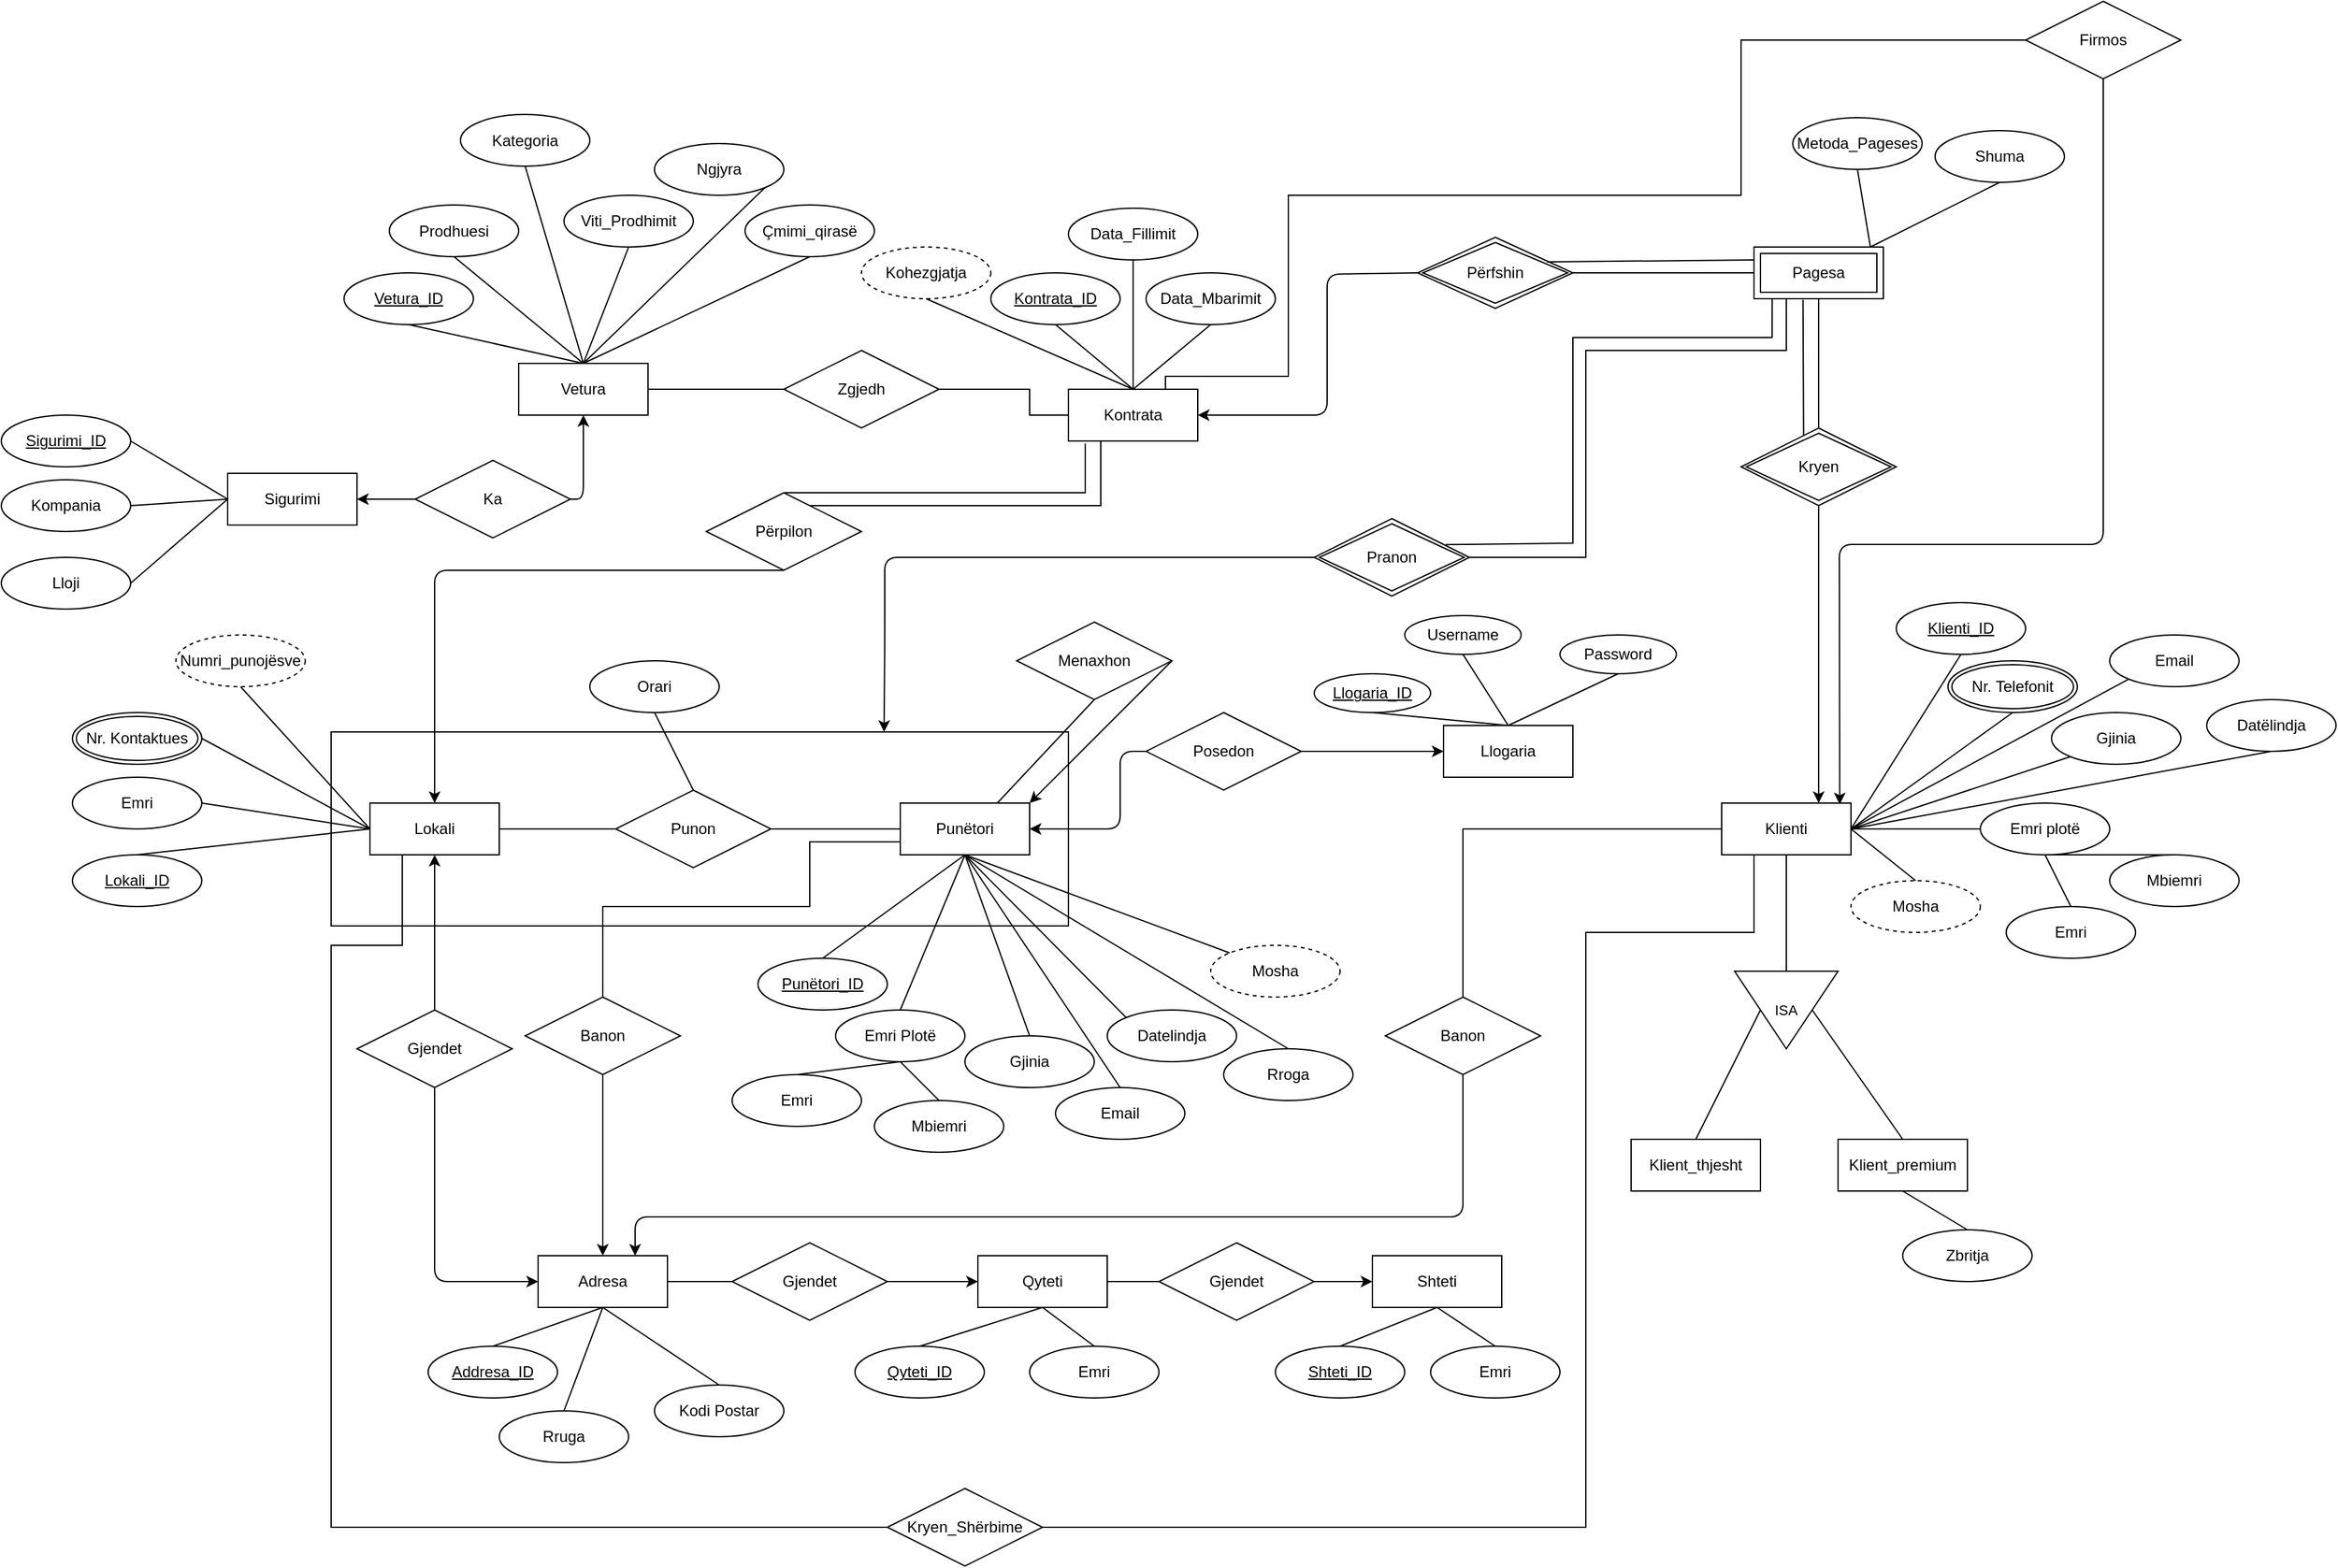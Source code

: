 <mxfile version="14.0.1" type="device"><diagram id="R2lEEEUBdFMjLlhIrx00" name="Page-1"><mxGraphModel dx="3904" dy="2214" grid="1" gridSize="10" guides="1" tooltips="1" connect="1" arrows="1" fold="1" page="1" pageScale="1" pageWidth="850" pageHeight="1100" math="0" shadow="0" extFonts="Permanent Marker^https://fonts.googleapis.com/css?family=Permanent+Marker"><root><mxCell id="0"/><mxCell id="1" parent="0"/><mxCell id="zimv3WqsPwGdi_QU9dZH-5" value="" style="rounded=0;whiteSpace=wrap;html=1;" parent="1" vertex="1"><mxGeometry x="-1350" y="385" width="570" height="150" as="geometry"/></mxCell><mxCell id="GfR9z8wgaDb4fB-DF7Q0-1" value="Lokali" style="whiteSpace=wrap;html=1;align=center;" parent="1" vertex="1"><mxGeometry x="-1320" y="440" width="100" height="40" as="geometry"/></mxCell><mxCell id="GfR9z8wgaDb4fB-DF7Q0-3" value="Lokali_ID" style="ellipse;whiteSpace=wrap;html=1;align=center;fontStyle=4;" parent="1" vertex="1"><mxGeometry x="-1550" y="480" width="100" height="40" as="geometry"/></mxCell><mxCell id="GfR9z8wgaDb4fB-DF7Q0-4" value="Emri" style="ellipse;whiteSpace=wrap;html=1;align=center;" parent="1" vertex="1"><mxGeometry x="-1550" y="420" width="100" height="40" as="geometry"/></mxCell><mxCell id="GfR9z8wgaDb4fB-DF7Q0-6" value="Nr. Kontaktues" style="ellipse;shape=doubleEllipse;margin=3;whiteSpace=wrap;html=1;align=center;" parent="1" vertex="1"><mxGeometry x="-1550" y="370" width="100" height="40" as="geometry"/></mxCell><mxCell id="GfR9z8wgaDb4fB-DF7Q0-7" value="Adresa" style="whiteSpace=wrap;html=1;align=center;" parent="1" vertex="1"><mxGeometry x="-1190" y="790" width="100" height="40" as="geometry"/></mxCell><mxCell id="GfR9z8wgaDb4fB-DF7Q0-9" value="Kodi Postar" style="ellipse;whiteSpace=wrap;html=1;align=center;" parent="1" vertex="1"><mxGeometry x="-1100" y="890" width="100" height="40" as="geometry"/></mxCell><mxCell id="GfR9z8wgaDb4fB-DF7Q0-10" value="Rruga" style="ellipse;whiteSpace=wrap;html=1;align=center;" parent="1" vertex="1"><mxGeometry x="-1220" y="910" width="100" height="40" as="geometry"/></mxCell><mxCell id="GfR9z8wgaDb4fB-DF7Q0-11" value="Addresa_ID" style="ellipse;whiteSpace=wrap;html=1;align=center;fontStyle=4;" parent="1" vertex="1"><mxGeometry x="-1275" y="860" width="100" height="40" as="geometry"/></mxCell><mxCell id="GfR9z8wgaDb4fB-DF7Q0-24" value="" style="endArrow=none;html=1;rounded=0;entryX=0.5;entryY=0;entryDx=0;entryDy=0;exitX=0.5;exitY=1;exitDx=0;exitDy=0;" parent="1" source="GfR9z8wgaDb4fB-DF7Q0-7" target="GfR9z8wgaDb4fB-DF7Q0-9" edge="1"><mxGeometry relative="1" as="geometry"><mxPoint x="-1080" y="520" as="sourcePoint"/><mxPoint x="-1180" y="510" as="targetPoint"/></mxGeometry></mxCell><mxCell id="GfR9z8wgaDb4fB-DF7Q0-25" value="" style="endArrow=none;html=1;rounded=0;entryX=0.5;entryY=0;entryDx=0;entryDy=0;exitX=0.5;exitY=1;exitDx=0;exitDy=0;" parent="1" source="GfR9z8wgaDb4fB-DF7Q0-7" target="GfR9z8wgaDb4fB-DF7Q0-10" edge="1"><mxGeometry relative="1" as="geometry"><mxPoint x="-1250" y="760" as="sourcePoint"/><mxPoint x="-1280" y="660" as="targetPoint"/></mxGeometry></mxCell><mxCell id="GfR9z8wgaDb4fB-DF7Q0-26" value="" style="endArrow=none;html=1;rounded=0;entryX=0.5;entryY=0;entryDx=0;entryDy=0;exitX=0.5;exitY=1;exitDx=0;exitDy=0;" parent="1" source="GfR9z8wgaDb4fB-DF7Q0-7" target="GfR9z8wgaDb4fB-DF7Q0-11" edge="1"><mxGeometry relative="1" as="geometry"><mxPoint x="-1275" y="760" as="sourcePoint"/><mxPoint x="-1410" y="720" as="targetPoint"/></mxGeometry></mxCell><mxCell id="GfR9z8wgaDb4fB-DF7Q0-27" value="" style="endArrow=none;html=1;rounded=0;entryX=1;entryY=0.5;entryDx=0;entryDy=0;exitX=0;exitY=0.5;exitDx=0;exitDy=0;" parent="1" source="GfR9z8wgaDb4fB-DF7Q0-1" target="GfR9z8wgaDb4fB-DF7Q0-4" edge="1"><mxGeometry relative="1" as="geometry"><mxPoint x="-1180" y="160" as="sourcePoint"/><mxPoint x="-1340" y="180" as="targetPoint"/></mxGeometry></mxCell><mxCell id="GfR9z8wgaDb4fB-DF7Q0-28" value="" style="endArrow=none;html=1;rounded=0;entryX=0.5;entryY=0;entryDx=0;entryDy=0;exitX=0;exitY=0.5;exitDx=0;exitDy=0;" parent="1" source="GfR9z8wgaDb4fB-DF7Q0-1" target="GfR9z8wgaDb4fB-DF7Q0-3" edge="1"><mxGeometry relative="1" as="geometry"><mxPoint x="-1260" y="500" as="sourcePoint"/><mxPoint x="-1360" y="620" as="targetPoint"/></mxGeometry></mxCell><mxCell id="GfR9z8wgaDb4fB-DF7Q0-29" value="" style="endArrow=none;html=1;rounded=0;entryX=1;entryY=0.5;entryDx=0;entryDy=0;exitX=0;exitY=0.5;exitDx=0;exitDy=0;" parent="1" source="GfR9z8wgaDb4fB-DF7Q0-1" target="GfR9z8wgaDb4fB-DF7Q0-6" edge="1"><mxGeometry relative="1" as="geometry"><mxPoint x="-1290" y="400" as="sourcePoint"/><mxPoint x="-1645" y="660" as="targetPoint"/></mxGeometry></mxCell><mxCell id="GfR9z8wgaDb4fB-DF7Q0-30" value="Punon" style="shape=rhombus;perimeter=rhombusPerimeter;whiteSpace=wrap;html=1;align=center;" parent="1" vertex="1"><mxGeometry x="-1130" y="430" width="120" height="60" as="geometry"/></mxCell><mxCell id="GfR9z8wgaDb4fB-DF7Q0-31" value="Punëtori" style="whiteSpace=wrap;html=1;align=center;" parent="1" vertex="1"><mxGeometry x="-910" y="440" width="100" height="40" as="geometry"/></mxCell><mxCell id="GfR9z8wgaDb4fB-DF7Q0-35" value="Punëtori_ID" style="ellipse;whiteSpace=wrap;html=1;align=center;fontStyle=4;" parent="1" vertex="1"><mxGeometry x="-1020" y="560" width="100" height="40" as="geometry"/></mxCell><mxCell id="GfR9z8wgaDb4fB-DF7Q0-36" value="Emri Plotë" style="ellipse;whiteSpace=wrap;html=1;align=center;" parent="1" vertex="1"><mxGeometry x="-960" y="600" width="100" height="40" as="geometry"/></mxCell><mxCell id="GfR9z8wgaDb4fB-DF7Q0-37" value="Mbiemri" style="ellipse;whiteSpace=wrap;html=1;align=center;" parent="1" vertex="1"><mxGeometry x="-930" y="670" width="100" height="40" as="geometry"/></mxCell><mxCell id="GfR9z8wgaDb4fB-DF7Q0-38" value="Gjinia" style="ellipse;whiteSpace=wrap;html=1;align=center;" parent="1" vertex="1"><mxGeometry x="-860" y="620" width="100" height="40" as="geometry"/></mxCell><mxCell id="GfR9z8wgaDb4fB-DF7Q0-39" value="Emri" style="ellipse;whiteSpace=wrap;html=1;align=center;" parent="1" vertex="1"><mxGeometry x="-1040" y="650" width="100" height="40" as="geometry"/></mxCell><mxCell id="GfR9z8wgaDb4fB-DF7Q0-42" value="Email" style="ellipse;whiteSpace=wrap;html=1;align=center;" parent="1" vertex="1"><mxGeometry x="-790" y="660" width="100" height="40" as="geometry"/></mxCell><mxCell id="GfR9z8wgaDb4fB-DF7Q0-44" value="Llogaria" style="whiteSpace=wrap;html=1;align=center;" parent="1" vertex="1"><mxGeometry x="-490" y="380" width="100" height="40" as="geometry"/></mxCell><mxCell id="GfR9z8wgaDb4fB-DF7Q0-46" value="Password" style="ellipse;whiteSpace=wrap;html=1;align=center;" parent="1" vertex="1"><mxGeometry x="-400" y="310" width="90" height="30" as="geometry"/></mxCell><mxCell id="GfR9z8wgaDb4fB-DF7Q0-47" value="Llogaria_ID" style="ellipse;whiteSpace=wrap;html=1;align=center;fontStyle=4;" parent="1" vertex="1"><mxGeometry x="-590" y="340" width="90" height="30" as="geometry"/></mxCell><mxCell id="GfR9z8wgaDb4fB-DF7Q0-48" value="" style="endArrow=none;html=1;rounded=0;exitX=0.5;exitY=0;exitDx=0;exitDy=0;entryX=0.5;entryY=1;entryDx=0;entryDy=0;" parent="1" source="GfR9z8wgaDb4fB-DF7Q0-44" target="GfR9z8wgaDb4fB-DF7Q0-47" edge="1"><mxGeometry relative="1" as="geometry"><mxPoint x="-855" y="350" as="sourcePoint"/><mxPoint x="-775" y="250" as="targetPoint"/></mxGeometry></mxCell><mxCell id="GfR9z8wgaDb4fB-DF7Q0-49" value="" style="endArrow=none;html=1;rounded=0;exitX=0.5;exitY=0;exitDx=0;exitDy=0;entryX=0.5;entryY=1;entryDx=0;entryDy=0;" parent="1" source="GfR9z8wgaDb4fB-DF7Q0-44" target="GfR9z8wgaDb4fB-DF7Q0-46" edge="1"><mxGeometry relative="1" as="geometry"><mxPoint x="-715" y="220" as="sourcePoint"/><mxPoint x="-715" y="280" as="targetPoint"/></mxGeometry></mxCell><mxCell id="GfR9z8wgaDb4fB-DF7Q0-50" value="" style="endArrow=none;html=1;rounded=0;exitX=0.5;exitY=1;exitDx=0;exitDy=0;entryX=0.5;entryY=0;entryDx=0;entryDy=0;" parent="1" source="GfR9z8wgaDb4fB-DF7Q0-31" target="GfR9z8wgaDb4fB-DF7Q0-42" edge="1"><mxGeometry relative="1" as="geometry"><mxPoint x="-240" y="440" as="sourcePoint"/><mxPoint x="-240" y="500" as="targetPoint"/></mxGeometry></mxCell><mxCell id="GfR9z8wgaDb4fB-DF7Q0-51" value="" style="endArrow=none;html=1;rounded=0;exitX=0.5;exitY=1;exitDx=0;exitDy=0;entryX=0.5;entryY=0;entryDx=0;entryDy=0;" parent="1" source="GfR9z8wgaDb4fB-DF7Q0-31" target="GfR9z8wgaDb4fB-DF7Q0-38" edge="1"><mxGeometry relative="1" as="geometry"><mxPoint x="-715" y="510" as="sourcePoint"/><mxPoint x="-550" y="530" as="targetPoint"/></mxGeometry></mxCell><mxCell id="GfR9z8wgaDb4fB-DF7Q0-52" value="" style="endArrow=none;html=1;rounded=0;entryX=0.5;entryY=0;entryDx=0;entryDy=0;exitX=0.5;exitY=1;exitDx=0;exitDy=0;" parent="1" source="GfR9z8wgaDb4fB-DF7Q0-31" target="GfR9z8wgaDb4fB-DF7Q0-36" edge="1"><mxGeometry relative="1" as="geometry"><mxPoint x="-840" y="460" as="sourcePoint"/><mxPoint x="-640" y="590" as="targetPoint"/></mxGeometry></mxCell><mxCell id="GfR9z8wgaDb4fB-DF7Q0-53" value="" style="endArrow=none;html=1;rounded=0;exitX=0.5;exitY=1;exitDx=0;exitDy=0;entryX=0.5;entryY=0;entryDx=0;entryDy=0;" parent="1" source="GfR9z8wgaDb4fB-DF7Q0-36" target="GfR9z8wgaDb4fB-DF7Q0-39" edge="1"><mxGeometry relative="1" as="geometry"><mxPoint x="-860" y="490" as="sourcePoint"/><mxPoint x="-920" y="580" as="targetPoint"/></mxGeometry></mxCell><mxCell id="GfR9z8wgaDb4fB-DF7Q0-54" value="" style="endArrow=none;html=1;rounded=0;exitX=0.5;exitY=1;exitDx=0;exitDy=0;entryX=0.5;entryY=0;entryDx=0;entryDy=0;" parent="1" source="GfR9z8wgaDb4fB-DF7Q0-36" target="GfR9z8wgaDb4fB-DF7Q0-37" edge="1"><mxGeometry relative="1" as="geometry"><mxPoint x="-920" y="620" as="sourcePoint"/><mxPoint x="-890" y="670" as="targetPoint"/></mxGeometry></mxCell><mxCell id="GfR9z8wgaDb4fB-DF7Q0-55" value="" style="endArrow=none;html=1;rounded=0;exitX=0.5;exitY=0;exitDx=0;exitDy=0;entryX=0.5;entryY=1;entryDx=0;entryDy=0;" parent="1" source="GfR9z8wgaDb4fB-DF7Q0-35" target="GfR9z8wgaDb4fB-DF7Q0-31" edge="1"><mxGeometry relative="1" as="geometry"><mxPoint x="-800" y="640" as="sourcePoint"/><mxPoint x="-780" y="690" as="targetPoint"/></mxGeometry></mxCell><mxCell id="GfR9z8wgaDb4fB-DF7Q0-57" value="Klienti" style="whiteSpace=wrap;html=1;align=center;rotation=0;" parent="1" vertex="1"><mxGeometry x="-275" y="440" width="100" height="40" as="geometry"/></mxCell><mxCell id="GfR9z8wgaDb4fB-DF7Q0-58" value="Emri" style="ellipse;whiteSpace=wrap;html=1;align=center;" parent="1" vertex="1"><mxGeometry x="-55" y="520" width="100" height="40" as="geometry"/></mxCell><mxCell id="GfR9z8wgaDb4fB-DF7Q0-59" value="Mbiemri" style="ellipse;whiteSpace=wrap;html=1;align=center;" parent="1" vertex="1"><mxGeometry x="25" y="480" width="100" height="40" as="geometry"/></mxCell><mxCell id="GfR9z8wgaDb4fB-DF7Q0-60" value="Emri plotë" style="ellipse;whiteSpace=wrap;html=1;align=center;" parent="1" vertex="1"><mxGeometry x="-75" y="440" width="100" height="40" as="geometry"/></mxCell><mxCell id="GfR9z8wgaDb4fB-DF7Q0-62" value="Gjinia" style="ellipse;whiteSpace=wrap;html=1;align=center;" parent="1" vertex="1"><mxGeometry x="-20" y="370" width="100" height="40" as="geometry"/></mxCell><mxCell id="GfR9z8wgaDb4fB-DF7Q0-71" value="Posedon" style="shape=rhombus;perimeter=rhombusPerimeter;whiteSpace=wrap;html=1;align=center;" parent="1" vertex="1"><mxGeometry x="-720" y="370" width="120" height="60" as="geometry"/></mxCell><mxCell id="GfR9z8wgaDb4fB-DF7Q0-73" value="Klienti_ID" style="ellipse;whiteSpace=wrap;html=1;align=center;fontStyle=4;" parent="1" vertex="1"><mxGeometry x="-140" y="285" width="100" height="40" as="geometry"/></mxCell><mxCell id="GfR9z8wgaDb4fB-DF7Q0-75" value="Email" style="ellipse;whiteSpace=wrap;html=1;align=center;" parent="1" vertex="1"><mxGeometry x="25" y="310" width="100" height="40" as="geometry"/></mxCell><mxCell id="GfR9z8wgaDb4fB-DF7Q0-77" value="Nr. Telefonit" style="ellipse;shape=doubleEllipse;margin=3;whiteSpace=wrap;html=1;align=center;" parent="1" vertex="1"><mxGeometry x="-100" y="330" width="100" height="40" as="geometry"/></mxCell><mxCell id="GfR9z8wgaDb4fB-DF7Q0-87" value="Username" style="ellipse;whiteSpace=wrap;html=1;align=center;" parent="1" vertex="1"><mxGeometry x="-520" y="295" width="90" height="30" as="geometry"/></mxCell><mxCell id="GfR9z8wgaDb4fB-DF7Q0-88" value="" style="endArrow=none;html=1;rounded=0;exitX=0.5;exitY=0;exitDx=0;exitDy=0;entryX=0.5;entryY=1;entryDx=0;entryDy=0;" parent="1" source="GfR9z8wgaDb4fB-DF7Q0-44" target="GfR9z8wgaDb4fB-DF7Q0-87" edge="1"><mxGeometry relative="1" as="geometry"><mxPoint x="-550" y="240" as="sourcePoint"/><mxPoint x="-465" y="300" as="targetPoint"/></mxGeometry></mxCell><mxCell id="GfR9z8wgaDb4fB-DF7Q0-89" value="" style="endArrow=none;html=1;rounded=0;exitX=0.5;exitY=1;exitDx=0;exitDy=0;entryX=1;entryY=0.5;entryDx=0;entryDy=0;" parent="1" source="GfR9z8wgaDb4fB-DF7Q0-73" target="GfR9z8wgaDb4fB-DF7Q0-57" edge="1"><mxGeometry relative="1" as="geometry"><mxPoint x="-610" y="940" as="sourcePoint"/><mxPoint x="-305" y="540" as="targetPoint"/></mxGeometry></mxCell><mxCell id="GfR9z8wgaDb4fB-DF7Q0-90" value="" style="endArrow=none;html=1;rounded=0;exitX=0;exitY=0.5;exitDx=0;exitDy=0;entryX=1;entryY=0.5;entryDx=0;entryDy=0;" parent="1" source="GfR9z8wgaDb4fB-DF7Q0-60" target="GfR9z8wgaDb4fB-DF7Q0-57" edge="1"><mxGeometry relative="1" as="geometry"><mxPoint x="-415" y="530" as="sourcePoint"/><mxPoint x="-265" y="510" as="targetPoint"/></mxGeometry></mxCell><mxCell id="GfR9z8wgaDb4fB-DF7Q0-91" value="" style="endArrow=none;html=1;rounded=0;exitX=0;exitY=1;exitDx=0;exitDy=0;entryX=1;entryY=0.5;entryDx=0;entryDy=0;" parent="1" source="GfR9z8wgaDb4fB-DF7Q0-62" target="GfR9z8wgaDb4fB-DF7Q0-57" edge="1"><mxGeometry relative="1" as="geometry"><mxPoint x="-310" y="620" as="sourcePoint"/><mxPoint x="-125" y="430" as="targetPoint"/></mxGeometry></mxCell><mxCell id="GfR9z8wgaDb4fB-DF7Q0-92" value="" style="endArrow=none;html=1;rounded=0;exitX=0;exitY=1;exitDx=0;exitDy=0;entryX=1;entryY=0.5;entryDx=0;entryDy=0;" parent="1" source="GfR9z8wgaDb4fB-DF7Q0-75" target="GfR9z8wgaDb4fB-DF7Q0-57" edge="1"><mxGeometry relative="1" as="geometry"><mxPoint x="-175" y="600" as="sourcePoint"/><mxPoint x="-175" y="410" as="targetPoint"/></mxGeometry></mxCell><mxCell id="GfR9z8wgaDb4fB-DF7Q0-93" value="" style="endArrow=none;html=1;rounded=0;exitX=0.5;exitY=1;exitDx=0;exitDy=0;entryX=1;entryY=0.5;entryDx=0;entryDy=0;" parent="1" source="GfR9z8wgaDb4fB-DF7Q0-77" target="GfR9z8wgaDb4fB-DF7Q0-57" edge="1"><mxGeometry relative="1" as="geometry"><mxPoint x="145" y="305" as="sourcePoint"/><mxPoint x="-205" y="400" as="targetPoint"/></mxGeometry></mxCell><mxCell id="GfR9z8wgaDb4fB-DF7Q0-94" value="" style="endArrow=none;html=1;rounded=0;exitX=0.5;exitY=0;exitDx=0;exitDy=0;entryX=0.5;entryY=1;entryDx=0;entryDy=0;" parent="1" source="GfR9z8wgaDb4fB-DF7Q0-58" target="GfR9z8wgaDb4fB-DF7Q0-60" edge="1"><mxGeometry relative="1" as="geometry"><mxPoint x="55" y="720" as="sourcePoint"/><mxPoint x="-115" y="650" as="targetPoint"/></mxGeometry></mxCell><mxCell id="GfR9z8wgaDb4fB-DF7Q0-95" value="" style="endArrow=none;html=1;rounded=0;exitX=0.5;exitY=0;exitDx=0;exitDy=0;entryX=0.5;entryY=1;entryDx=0;entryDy=0;" parent="1" source="GfR9z8wgaDb4fB-DF7Q0-59" target="GfR9z8wgaDb4fB-DF7Q0-60" edge="1"><mxGeometry relative="1" as="geometry"><mxPoint x="-245" y="850" as="sourcePoint"/><mxPoint x="-190" y="800" as="targetPoint"/></mxGeometry></mxCell><mxCell id="GfR9z8wgaDb4fB-DF7Q0-108" value="Kontrata" style="whiteSpace=wrap;html=1;align=center;" parent="1" vertex="1"><mxGeometry x="-780" y="120" width="100" height="40" as="geometry"/></mxCell><mxCell id="GfR9z8wgaDb4fB-DF7Q0-111" value="Kontrata_ID" style="ellipse;whiteSpace=wrap;html=1;align=center;fontStyle=4;" parent="1" vertex="1"><mxGeometry x="-840" y="30" width="100" height="40" as="geometry"/></mxCell><mxCell id="GfR9z8wgaDb4fB-DF7Q0-112" value="" style="endArrow=none;html=1;rounded=0;exitX=0.5;exitY=1;exitDx=0;exitDy=0;entryX=0.5;entryY=0;entryDx=0;entryDy=0;" parent="1" source="GfR9z8wgaDb4fB-DF7Q0-111" target="GfR9z8wgaDb4fB-DF7Q0-108" edge="1"><mxGeometry relative="1" as="geometry"><mxPoint x="-1050" y="90" as="sourcePoint"/><mxPoint x="-900" y="-10" as="targetPoint"/></mxGeometry></mxCell><mxCell id="GfR9z8wgaDb4fB-DF7Q0-113" value="Kohezgjatja" style="ellipse;whiteSpace=wrap;html=1;align=center;dashed=1;" parent="1" vertex="1"><mxGeometry x="-940" y="10" width="100" height="40" as="geometry"/></mxCell><mxCell id="GfR9z8wgaDb4fB-DF7Q0-114" value="Data_Fillimit" style="ellipse;whiteSpace=wrap;html=1;align=center;" parent="1" vertex="1"><mxGeometry x="-780" y="-20" width="100" height="40" as="geometry"/></mxCell><mxCell id="GfR9z8wgaDb4fB-DF7Q0-115" value="Data_Mbarimit" style="ellipse;whiteSpace=wrap;html=1;align=center;" parent="1" vertex="1"><mxGeometry x="-720" y="30" width="100" height="40" as="geometry"/></mxCell><mxCell id="GfR9z8wgaDb4fB-DF7Q0-117" value="" style="endArrow=none;html=1;rounded=0;exitX=0.5;exitY=1;exitDx=0;exitDy=0;entryX=0.5;entryY=0;entryDx=0;entryDy=0;" parent="1" source="GfR9z8wgaDb4fB-DF7Q0-113" target="GfR9z8wgaDb4fB-DF7Q0-108" edge="1"><mxGeometry relative="1" as="geometry"><mxPoint x="-944.645" y="125.858" as="sourcePoint"/><mxPoint x="-890" y="-20" as="targetPoint"/></mxGeometry></mxCell><mxCell id="GfR9z8wgaDb4fB-DF7Q0-118" value="" style="endArrow=none;html=1;rounded=0;exitX=0.5;exitY=1;exitDx=0;exitDy=0;entryX=0.5;entryY=0;entryDx=0;entryDy=0;" parent="1" source="GfR9z8wgaDb4fB-DF7Q0-114" target="GfR9z8wgaDb4fB-DF7Q0-108" edge="1"><mxGeometry relative="1" as="geometry"><mxPoint x="-994.645" y="75.858" as="sourcePoint"/><mxPoint x="-910" y="-50" as="targetPoint"/></mxGeometry></mxCell><mxCell id="GfR9z8wgaDb4fB-DF7Q0-119" value="" style="endArrow=none;html=1;rounded=0;exitX=0.5;exitY=1;exitDx=0;exitDy=0;entryX=0.5;entryY=0;entryDx=0;entryDy=0;" parent="1" source="GfR9z8wgaDb4fB-DF7Q0-115" target="GfR9z8wgaDb4fB-DF7Q0-108" edge="1"><mxGeometry relative="1" as="geometry"><mxPoint x="-880" y="-110" as="sourcePoint"/><mxPoint x="-850" y="-20" as="targetPoint"/></mxGeometry></mxCell><mxCell id="GfR9z8wgaDb4fB-DF7Q0-127" value="Datelindja" style="ellipse;whiteSpace=wrap;html=1;align=center;" parent="1" vertex="1"><mxGeometry x="-750" y="600" width="100" height="40" as="geometry"/></mxCell><mxCell id="GfR9z8wgaDb4fB-DF7Q0-128" value="" style="endArrow=none;html=1;rounded=0;entryX=0;entryY=0;entryDx=0;entryDy=0;exitX=0.5;exitY=1;exitDx=0;exitDy=0;" parent="1" source="GfR9z8wgaDb4fB-DF7Q0-31" target="GfR9z8wgaDb4fB-DF7Q0-127" edge="1"><mxGeometry relative="1" as="geometry"><mxPoint x="-850" y="500" as="sourcePoint"/><mxPoint x="-770" y="660" as="targetPoint"/></mxGeometry></mxCell><mxCell id="GfR9z8wgaDb4fB-DF7Q0-137" value="Përpilon" style="shape=rhombus;perimeter=rhombusPerimeter;whiteSpace=wrap;html=1;align=center;" parent="1" vertex="1"><mxGeometry x="-1060" y="200" width="120" height="60" as="geometry"/></mxCell><mxCell id="GfR9z8wgaDb4fB-DF7Q0-139" value="" style="endArrow=none;html=1;rounded=0;entryX=0.667;entryY=0.167;entryDx=0;entryDy=0;exitX=0.25;exitY=1;exitDx=0;exitDy=0;entryPerimeter=0;" parent="1" source="GfR9z8wgaDb4fB-DF7Q0-108" target="GfR9z8wgaDb4fB-DF7Q0-137" edge="1"><mxGeometry relative="1" as="geometry"><mxPoint x="-930" y="30" as="sourcePoint"/><mxPoint x="-1260.0" y="70" as="targetPoint"/><Array as="points"><mxPoint x="-755" y="210"/><mxPoint x="-840" y="210"/></Array></mxGeometry></mxCell><mxCell id="GfR9z8wgaDb4fB-DF7Q0-152" value="Metoda_Pageses" style="ellipse;whiteSpace=wrap;html=1;align=center;" parent="1" vertex="1"><mxGeometry x="-220" y="-90" width="100" height="40" as="geometry"/></mxCell><mxCell id="GfR9z8wgaDb4fB-DF7Q0-153" value="Shuma" style="ellipse;whiteSpace=wrap;html=1;align=center;" parent="1" vertex="1"><mxGeometry x="-110" y="-80" width="100" height="40" as="geometry"/></mxCell><mxCell id="GfR9z8wgaDb4fB-DF7Q0-162" value="" style="endArrow=none;html=1;rounded=0;entryX=0.5;entryY=1;entryDx=0;entryDy=0;exitX=0.5;exitY=0;exitDx=0;exitDy=0;" parent="1" target="GfR9z8wgaDb4fB-DF7Q0-152" edge="1"><mxGeometry relative="1" as="geometry"><mxPoint x="-160.0" y="10" as="sourcePoint"/><mxPoint x="10" y="-110" as="targetPoint"/></mxGeometry></mxCell><mxCell id="GfR9z8wgaDb4fB-DF7Q0-163" value="" style="endArrow=none;html=1;rounded=0;entryX=0.5;entryY=1;entryDx=0;entryDy=0;exitX=0.5;exitY=0;exitDx=0;exitDy=0;" parent="1" target="GfR9z8wgaDb4fB-DF7Q0-153" edge="1"><mxGeometry relative="1" as="geometry"><mxPoint x="-160.0" y="10" as="sourcePoint"/><mxPoint x="80" y="-60" as="targetPoint"/></mxGeometry></mxCell><mxCell id="GfR9z8wgaDb4fB-DF7Q0-166" value="" style="endArrow=none;html=1;rounded=0;entryX=0.5;entryY=0;entryDx=0;entryDy=0;exitX=0.5;exitY=1;exitDx=0;exitDy=0;" parent="1" source="fHZiiU4K1eask_HvvbIB-26" target="fHZiiU4K1eask_HvvbIB-28" edge="1"><mxGeometry relative="1" as="geometry"><mxPoint x="-160" y="70" as="sourcePoint"/><mxPoint x="-160.0" y="140.0" as="targetPoint"/></mxGeometry></mxCell><mxCell id="GfR9z8wgaDb4fB-DF7Q0-168" value="Zgjedh" style="shape=rhombus;perimeter=rhombusPerimeter;whiteSpace=wrap;html=1;align=center;" parent="1" vertex="1"><mxGeometry x="-1000" y="90" width="120" height="60" as="geometry"/></mxCell><mxCell id="GfR9z8wgaDb4fB-DF7Q0-169" value="Vetura" style="whiteSpace=wrap;html=1;align=center;" parent="1" vertex="1"><mxGeometry x="-1205" y="100" width="100" height="40" as="geometry"/></mxCell><mxCell id="GfR9z8wgaDb4fB-DF7Q0-170" value="Vetura_ID" style="ellipse;whiteSpace=wrap;html=1;align=center;fontStyle=4;" parent="1" vertex="1"><mxGeometry x="-1340" y="30" width="100" height="40" as="geometry"/></mxCell><mxCell id="GfR9z8wgaDb4fB-DF7Q0-172" value="Prodhuesi" style="ellipse;whiteSpace=wrap;html=1;align=center;" parent="1" vertex="1"><mxGeometry x="-1305" y="-22.5" width="100" height="40" as="geometry"/></mxCell><mxCell id="GfR9z8wgaDb4fB-DF7Q0-174" value="Ngjyra" style="ellipse;whiteSpace=wrap;html=1;align=center;" parent="1" vertex="1"><mxGeometry x="-1100" y="-70" width="100" height="40" as="geometry"/></mxCell><mxCell id="GfR9z8wgaDb4fB-DF7Q0-175" value="Viti_Prodhimit" style="ellipse;whiteSpace=wrap;html=1;align=center;" parent="1" vertex="1"><mxGeometry x="-1170" y="-30" width="100" height="40" as="geometry"/></mxCell><mxCell id="GfR9z8wgaDb4fB-DF7Q0-176" value="Çmimi_qirasë" style="ellipse;whiteSpace=wrap;html=1;align=center;" parent="1" vertex="1"><mxGeometry x="-1030" y="-22.5" width="100" height="40" as="geometry"/></mxCell><mxCell id="GfR9z8wgaDb4fB-DF7Q0-178" value="" style="endArrow=none;html=1;rounded=0;exitX=0.5;exitY=1;exitDx=0;exitDy=0;entryX=0.5;entryY=0;entryDx=0;entryDy=0;" parent="1" source="GfR9z8wgaDb4fB-DF7Q0-170" target="GfR9z8wgaDb4fB-DF7Q0-169" edge="1"><mxGeometry relative="1" as="geometry"><mxPoint x="-1300" y="150" as="sourcePoint"/><mxPoint x="-1140" y="150" as="targetPoint"/></mxGeometry></mxCell><mxCell id="GfR9z8wgaDb4fB-DF7Q0-179" value="" style="endArrow=none;html=1;rounded=0;exitX=0.5;exitY=1;exitDx=0;exitDy=0;entryX=0.5;entryY=0;entryDx=0;entryDy=0;" parent="1" source="GfR9z8wgaDb4fB-DF7Q0-172" target="GfR9z8wgaDb4fB-DF7Q0-169" edge="1"><mxGeometry relative="1" as="geometry"><mxPoint x="-1370" y="90.0" as="sourcePoint"/><mxPoint x="-1145" y="60" as="targetPoint"/></mxGeometry></mxCell><mxCell id="GfR9z8wgaDb4fB-DF7Q0-181" value="" style="endArrow=none;html=1;rounded=0;exitX=0.5;exitY=1;exitDx=0;exitDy=0;entryX=0.5;entryY=0;entryDx=0;entryDy=0;" parent="1" source="GfR9z8wgaDb4fB-DF7Q0-175" target="GfR9z8wgaDb4fB-DF7Q0-169" edge="1"><mxGeometry relative="1" as="geometry"><mxPoint x="-1220" y="-20.0" as="sourcePoint"/><mxPoint x="-1110" y="70" as="targetPoint"/></mxGeometry></mxCell><mxCell id="GfR9z8wgaDb4fB-DF7Q0-182" value="" style="endArrow=none;html=1;rounded=0;exitX=1;exitY=1;exitDx=0;exitDy=0;entryX=0.5;entryY=0;entryDx=0;entryDy=0;" parent="1" source="GfR9z8wgaDb4fB-DF7Q0-174" target="GfR9z8wgaDb4fB-DF7Q0-169" edge="1"><mxGeometry relative="1" as="geometry"><mxPoint x="-1130" y="-60.0" as="sourcePoint"/><mxPoint x="-1100" y="80" as="targetPoint"/></mxGeometry></mxCell><mxCell id="GfR9z8wgaDb4fB-DF7Q0-183" value="" style="endArrow=none;html=1;rounded=0;exitX=0.5;exitY=1;exitDx=0;exitDy=0;entryX=0.5;entryY=0;entryDx=0;entryDy=0;" parent="1" source="GfR9z8wgaDb4fB-DF7Q0-176" target="GfR9z8wgaDb4fB-DF7Q0-169" edge="1"><mxGeometry relative="1" as="geometry"><mxPoint x="-1020" y="-70.0" as="sourcePoint"/><mxPoint x="-1140" y="60" as="targetPoint"/></mxGeometry></mxCell><mxCell id="GfR9z8wgaDb4fB-DF7Q0-185" value="Ka" style="shape=rhombus;perimeter=rhombusPerimeter;whiteSpace=wrap;html=1;align=center;" parent="1" vertex="1"><mxGeometry x="-1285" y="175" width="120" height="60" as="geometry"/></mxCell><mxCell id="GfR9z8wgaDb4fB-DF7Q0-186" value="Sigurimi" style="whiteSpace=wrap;html=1;align=center;" parent="1" vertex="1"><mxGeometry x="-1430" y="185" width="100" height="40" as="geometry"/></mxCell><mxCell id="GfR9z8wgaDb4fB-DF7Q0-187" value="Sigurimi_ID" style="ellipse;whiteSpace=wrap;html=1;align=center;fontStyle=4;" parent="1" vertex="1"><mxGeometry x="-1605" y="140" width="100" height="40" as="geometry"/></mxCell><mxCell id="GfR9z8wgaDb4fB-DF7Q0-191" value="Kompania" style="ellipse;whiteSpace=wrap;html=1;align=center;" parent="1" vertex="1"><mxGeometry x="-1605" y="190" width="100" height="40" as="geometry"/></mxCell><mxCell id="GfR9z8wgaDb4fB-DF7Q0-201" value="Banon" style="shape=rhombus;perimeter=rhombusPerimeter;whiteSpace=wrap;html=1;align=center;" parent="1" vertex="1"><mxGeometry x="-1200" y="590" width="120" height="60" as="geometry"/></mxCell><mxCell id="GfR9z8wgaDb4fB-DF7Q0-202" value="" style="endArrow=none;html=1;rounded=0;entryX=0;entryY=0.75;entryDx=0;entryDy=0;exitX=0.5;exitY=0;exitDx=0;exitDy=0;" parent="1" source="GfR9z8wgaDb4fB-DF7Q0-201" target="GfR9z8wgaDb4fB-DF7Q0-31" edge="1"><mxGeometry relative="1" as="geometry"><mxPoint x="-1130" y="480" as="sourcePoint"/><mxPoint x="-970" y="480" as="targetPoint"/><Array as="points"><mxPoint x="-1140" y="520"/><mxPoint x="-980" y="520"/><mxPoint x="-980" y="470"/></Array></mxGeometry></mxCell><mxCell id="GfR9z8wgaDb4fB-DF7Q0-205" value="Gjendet" style="shape=rhombus;perimeter=rhombusPerimeter;whiteSpace=wrap;html=1;align=center;" parent="1" vertex="1"><mxGeometry x="-1330" y="600" width="120" height="60" as="geometry"/></mxCell><mxCell id="fHZiiU4K1eask_HvvbIB-1" value="Orari" style="ellipse;whiteSpace=wrap;html=1;align=center;" parent="1" vertex="1"><mxGeometry x="-1150" y="330" width="100" height="40" as="geometry"/></mxCell><mxCell id="fHZiiU4K1eask_HvvbIB-5" value="Qyteti" style="whiteSpace=wrap;html=1;align=center;" parent="1" vertex="1"><mxGeometry x="-850" y="790" width="100" height="40" as="geometry"/></mxCell><mxCell id="fHZiiU4K1eask_HvvbIB-6" value="Gjendet" style="shape=rhombus;perimeter=rhombusPerimeter;whiteSpace=wrap;html=1;align=center;" parent="1" vertex="1"><mxGeometry x="-1040" y="780" width="120" height="60" as="geometry"/></mxCell><mxCell id="fHZiiU4K1eask_HvvbIB-7" value="Shteti&lt;br&gt;" style="whiteSpace=wrap;html=1;align=center;" parent="1" vertex="1"><mxGeometry x="-545" y="790" width="100" height="40" as="geometry"/></mxCell><mxCell id="fHZiiU4K1eask_HvvbIB-8" value="Gjendet" style="shape=rhombus;perimeter=rhombusPerimeter;whiteSpace=wrap;html=1;align=center;" parent="1" vertex="1"><mxGeometry x="-710" y="780" width="120" height="60" as="geometry"/></mxCell><mxCell id="fHZiiU4K1eask_HvvbIB-9" value="Emri&lt;br&gt;" style="ellipse;whiteSpace=wrap;html=1;align=center;" parent="1" vertex="1"><mxGeometry x="-810" y="860" width="100" height="40" as="geometry"/></mxCell><mxCell id="fHZiiU4K1eask_HvvbIB-11" value="" style="endArrow=none;html=1;rounded=0;exitX=0.5;exitY=1;exitDx=0;exitDy=0;entryX=0.5;entryY=0;entryDx=0;entryDy=0;" parent="1" source="fHZiiU4K1eask_HvvbIB-5" target="fHZiiU4K1eask_HvvbIB-9" edge="1"><mxGeometry relative="1" as="geometry"><mxPoint x="-900" y="920" as="sourcePoint"/><mxPoint x="-740" y="920" as="targetPoint"/></mxGeometry></mxCell><mxCell id="fHZiiU4K1eask_HvvbIB-12" value="Qyteti_ID" style="ellipse;whiteSpace=wrap;html=1;align=center;fontStyle=4;" parent="1" vertex="1"><mxGeometry x="-945" y="860" width="100" height="40" as="geometry"/></mxCell><mxCell id="fHZiiU4K1eask_HvvbIB-13" value="" style="endArrow=none;html=1;rounded=0;exitX=0.5;exitY=1;exitDx=0;exitDy=0;entryX=0.5;entryY=0;entryDx=0;entryDy=0;" parent="1" source="fHZiiU4K1eask_HvvbIB-5" target="fHZiiU4K1eask_HvvbIB-12" edge="1"><mxGeometry relative="1" as="geometry"><mxPoint x="-685" y="840" as="sourcePoint"/><mxPoint x="-620" y="920" as="targetPoint"/></mxGeometry></mxCell><mxCell id="fHZiiU4K1eask_HvvbIB-14" value="Shteti_ID" style="ellipse;whiteSpace=wrap;html=1;align=center;fontStyle=4;" parent="1" vertex="1"><mxGeometry x="-620" y="860" width="100" height="40" as="geometry"/></mxCell><mxCell id="fHZiiU4K1eask_HvvbIB-15" value="" style="endArrow=none;html=1;rounded=0;exitX=0.5;exitY=1;exitDx=0;exitDy=0;entryX=0.5;entryY=0;entryDx=0;entryDy=0;" parent="1" source="fHZiiU4K1eask_HvvbIB-7" target="fHZiiU4K1eask_HvvbIB-14" edge="1"><mxGeometry relative="1" as="geometry"><mxPoint x="-685" y="840" as="sourcePoint"/><mxPoint x="-760" y="920" as="targetPoint"/></mxGeometry></mxCell><mxCell id="fHZiiU4K1eask_HvvbIB-16" value="Emri&lt;br&gt;" style="ellipse;whiteSpace=wrap;html=1;align=center;" parent="1" vertex="1"><mxGeometry x="-500" y="860" width="100" height="40" as="geometry"/></mxCell><mxCell id="fHZiiU4K1eask_HvvbIB-17" value="" style="endArrow=none;html=1;rounded=0;exitX=0.5;exitY=1;exitDx=0;exitDy=0;entryX=0.5;entryY=0;entryDx=0;entryDy=0;" parent="1" source="fHZiiU4K1eask_HvvbIB-7" target="fHZiiU4K1eask_HvvbIB-16" edge="1"><mxGeometry relative="1" as="geometry"><mxPoint x="-330" y="840" as="sourcePoint"/><mxPoint x="-420" y="910" as="targetPoint"/></mxGeometry></mxCell><mxCell id="fHZiiU4K1eask_HvvbIB-19" value="Mosha&lt;br&gt;" style="ellipse;whiteSpace=wrap;html=1;align=center;dashed=1;" parent="1" vertex="1"><mxGeometry x="-670" y="550" width="100" height="40" as="geometry"/></mxCell><mxCell id="fHZiiU4K1eask_HvvbIB-20" value="" style="endArrow=none;html=1;rounded=0;entryX=0;entryY=0;entryDx=0;entryDy=0;exitX=0.5;exitY=1;exitDx=0;exitDy=0;" parent="1" source="GfR9z8wgaDb4fB-DF7Q0-31" target="fHZiiU4K1eask_HvvbIB-19" edge="1"><mxGeometry relative="1" as="geometry"><mxPoint x="-850" y="490" as="sourcePoint"/><mxPoint x="-655.355" y="615.858" as="targetPoint"/></mxGeometry></mxCell><mxCell id="fHZiiU4K1eask_HvvbIB-21" style="edgeStyle=orthogonalEdgeStyle;rounded=0;orthogonalLoop=1;jettySize=auto;html=1;exitX=0.5;exitY=1;exitDx=0;exitDy=0;" parent="1" source="GfR9z8wgaDb4fB-DF7Q0-38" target="GfR9z8wgaDb4fB-DF7Q0-38" edge="1"><mxGeometry relative="1" as="geometry"/></mxCell><mxCell id="fHZiiU4K1eask_HvvbIB-26" value="Pagesa" style="shape=ext;margin=3;double=1;whiteSpace=wrap;html=1;align=center;" parent="1" vertex="1"><mxGeometry x="-250.0" y="10" width="100" height="40" as="geometry"/></mxCell><mxCell id="fHZiiU4K1eask_HvvbIB-27" value="Përfshin" style="shape=rhombus;double=1;perimeter=rhombusPerimeter;whiteSpace=wrap;html=1;align=center;" parent="1" vertex="1"><mxGeometry x="-510" y="2.5" width="120" height="55" as="geometry"/></mxCell><mxCell id="fHZiiU4K1eask_HvvbIB-28" value="Kryen" style="shape=rhombus;double=1;perimeter=rhombusPerimeter;whiteSpace=wrap;html=1;align=center;" parent="1" vertex="1"><mxGeometry x="-260" y="150" width="120" height="60" as="geometry"/></mxCell><mxCell id="fHZiiU4K1eask_HvvbIB-30" value="" style="endArrow=classic;html=1;exitX=0.5;exitY=1;exitDx=0;exitDy=0;entryX=0.5;entryY=0;entryDx=0;entryDy=0;" parent="1" source="GfR9z8wgaDb4fB-DF7Q0-137" target="GfR9z8wgaDb4fB-DF7Q0-1" edge="1"><mxGeometry width="50" height="50" relative="1" as="geometry"><mxPoint x="-1270" y="90" as="sourcePoint"/><mxPoint x="-1310" y="220" as="targetPoint"/><Array as="points"><mxPoint x="-1180" y="260"/><mxPoint x="-1270" y="260"/><mxPoint x="-1270" y="410"/></Array></mxGeometry></mxCell><mxCell id="fHZiiU4K1eask_HvvbIB-35" value="" style="endArrow=classic;html=1;exitX=1;exitY=0.5;exitDx=0;exitDy=0;entryX=0;entryY=0.5;entryDx=0;entryDy=0;" parent="1" source="GfR9z8wgaDb4fB-DF7Q0-71" target="GfR9z8wgaDb4fB-DF7Q0-44" edge="1"><mxGeometry width="50" height="50" relative="1" as="geometry"><mxPoint x="-600" y="350" as="sourcePoint"/><mxPoint x="-875" y="400" as="targetPoint"/><Array as="points"/></mxGeometry></mxCell><mxCell id="fHZiiU4K1eask_HvvbIB-36" value="" style="endArrow=classic;html=1;exitX=0;exitY=0.5;exitDx=0;exitDy=0;entryX=1;entryY=0.5;entryDx=0;entryDy=0;" parent="1" source="GfR9z8wgaDb4fB-DF7Q0-71" target="GfR9z8wgaDb4fB-DF7Q0-31" edge="1"><mxGeometry width="50" height="50" relative="1" as="geometry"><mxPoint x="-620" y="440.0" as="sourcePoint"/><mxPoint x="-825" y="440" as="targetPoint"/><Array as="points"><mxPoint x="-740" y="400"/><mxPoint x="-740" y="460"/><mxPoint x="-790" y="460"/></Array></mxGeometry></mxCell><mxCell id="fHZiiU4K1eask_HvvbIB-43" value="" style="endArrow=classic;html=1;exitX=0.5;exitY=1;exitDx=0;exitDy=0;entryX=0.75;entryY=0;entryDx=0;entryDy=0;" parent="1" source="fHZiiU4K1eask_HvvbIB-28" target="GfR9z8wgaDb4fB-DF7Q0-57" edge="1"><mxGeometry width="50" height="50" relative="1" as="geometry"><mxPoint x="-520" y="490" as="sourcePoint"/><mxPoint x="-520" y="460" as="targetPoint"/><Array as="points"><mxPoint x="-200" y="230"/></Array></mxGeometry></mxCell><mxCell id="fHZiiU4K1eask_HvvbIB-46" value="" style="endArrow=classic;html=1;exitX=0.5;exitY=1;exitDx=0;exitDy=0;entryX=0;entryY=0.5;entryDx=0;entryDy=0;" parent="1" source="GfR9z8wgaDb4fB-DF7Q0-205" target="GfR9z8wgaDb4fB-DF7Q0-7" edge="1"><mxGeometry width="50" height="50" relative="1" as="geometry"><mxPoint x="-1260" y="70" as="sourcePoint"/><mxPoint x="-1260" y="450" as="targetPoint"/><Array as="points"><mxPoint x="-1270" y="810"/></Array></mxGeometry></mxCell><mxCell id="fHZiiU4K1eask_HvvbIB-48" value="" style="endArrow=none;html=1;rounded=0;entryX=0.5;entryY=1;entryDx=0;entryDy=0;exitX=0;exitY=0.5;exitDx=0;exitDy=0;" parent="1" source="GfR9z8wgaDb4fB-DF7Q0-1" target="fHZiiU4K1eask_HvvbIB-49" edge="1"><mxGeometry relative="1" as="geometry"><mxPoint x="-1310" y="470" as="sourcePoint"/><mxPoint x="-1430" y="360.0" as="targetPoint"/></mxGeometry></mxCell><mxCell id="fHZiiU4K1eask_HvvbIB-49" value="Numri_punojësve" style="ellipse;whiteSpace=wrap;html=1;align=center;dashed=1;" parent="1" vertex="1"><mxGeometry x="-1470" y="310" width="100" height="40" as="geometry"/></mxCell><mxCell id="fHZiiU4K1eask_HvvbIB-50" value="" style="endArrow=none;html=1;rounded=0;exitX=0.5;exitY=0;exitDx=0;exitDy=0;entryX=0.5;entryY=1;entryDx=0;entryDy=0;" parent="1" source="GfR9z8wgaDb4fB-DF7Q0-30" target="fHZiiU4K1eask_HvvbIB-1" edge="1"><mxGeometry relative="1" as="geometry"><mxPoint x="-820" y="400" as="sourcePoint"/><mxPoint x="-660" y="400" as="targetPoint"/></mxGeometry></mxCell><mxCell id="fHZiiU4K1eask_HvvbIB-54" value="" style="endArrow=classic;html=1;entryX=0;entryY=0.5;entryDx=0;entryDy=0;exitX=1;exitY=0.5;exitDx=0;exitDy=0;" parent="1" source="fHZiiU4K1eask_HvvbIB-6" target="fHZiiU4K1eask_HvvbIB-5" edge="1"><mxGeometry width="50" height="50" relative="1" as="geometry"><mxPoint x="-840" y="870" as="sourcePoint"/><mxPoint x="-790" y="820" as="targetPoint"/></mxGeometry></mxCell><mxCell id="fHZiiU4K1eask_HvvbIB-55" value="" style="endArrow=none;html=1;rounded=0;exitX=1;exitY=0.5;exitDx=0;exitDy=0;entryX=0;entryY=0.5;entryDx=0;entryDy=0;" parent="1" source="GfR9z8wgaDb4fB-DF7Q0-7" target="fHZiiU4K1eask_HvvbIB-6" edge="1"><mxGeometry relative="1" as="geometry"><mxPoint x="-950" y="880" as="sourcePoint"/><mxPoint x="-790" y="880" as="targetPoint"/></mxGeometry></mxCell><mxCell id="fHZiiU4K1eask_HvvbIB-57" value="" style="endArrow=none;html=1;rounded=0;exitX=1;exitY=0.5;exitDx=0;exitDy=0;entryX=0;entryY=0.5;entryDx=0;entryDy=0;" parent="1" source="fHZiiU4K1eask_HvvbIB-5" target="fHZiiU4K1eask_HvvbIB-8" edge="1"><mxGeometry relative="1" as="geometry"><mxPoint x="-640" y="770" as="sourcePoint"/><mxPoint x="-480" y="770" as="targetPoint"/></mxGeometry></mxCell><mxCell id="fHZiiU4K1eask_HvvbIB-58" value="" style="endArrow=classic;html=1;entryX=0;entryY=0.5;entryDx=0;entryDy=0;exitX=1;exitY=0.5;exitDx=0;exitDy=0;" parent="1" source="fHZiiU4K1eask_HvvbIB-8" target="fHZiiU4K1eask_HvvbIB-7" edge="1"><mxGeometry width="50" height="50" relative="1" as="geometry"><mxPoint x="-590" y="760" as="sourcePoint"/><mxPoint x="-540" y="710" as="targetPoint"/></mxGeometry></mxCell><mxCell id="fHZiiU4K1eask_HvvbIB-59" value="" style="endArrow=classic;html=1;entryX=1;entryY=0.5;entryDx=0;entryDy=0;exitX=0;exitY=0.5;exitDx=0;exitDy=0;" parent="1" source="GfR9z8wgaDb4fB-DF7Q0-185" target="GfR9z8wgaDb4fB-DF7Q0-186" edge="1"><mxGeometry width="50" height="50" relative="1" as="geometry"><mxPoint x="-1330" y="245" as="sourcePoint"/><mxPoint x="-1280" y="195" as="targetPoint"/></mxGeometry></mxCell><mxCell id="fHZiiU4K1eask_HvvbIB-61" value="Rroga" style="ellipse;whiteSpace=wrap;html=1;align=center;" parent="1" vertex="1"><mxGeometry x="-660" y="630" width="100" height="40" as="geometry"/></mxCell><mxCell id="fHZiiU4K1eask_HvvbIB-62" value="" style="endArrow=none;html=1;rounded=0;entryX=0.5;entryY=0;entryDx=0;entryDy=0;exitX=0.5;exitY=1;exitDx=0;exitDy=0;" parent="1" source="GfR9z8wgaDb4fB-DF7Q0-31" target="fHZiiU4K1eask_HvvbIB-61" edge="1"><mxGeometry relative="1" as="geometry"><mxPoint x="-850" y="500" as="sourcePoint"/><mxPoint x="-740" y="650" as="targetPoint"/></mxGeometry></mxCell><mxCell id="fHZiiU4K1eask_HvvbIB-64" value="Banon" style="shape=rhombus;perimeter=rhombusPerimeter;whiteSpace=wrap;html=1;align=center;" parent="1" vertex="1"><mxGeometry x="-535" y="590" width="120" height="60" as="geometry"/></mxCell><mxCell id="fHZiiU4K1eask_HvvbIB-67" value="" style="endArrow=classic;html=1;entryX=0.75;entryY=0;entryDx=0;entryDy=0;exitX=0.5;exitY=1;exitDx=0;exitDy=0;" parent="1" source="fHZiiU4K1eask_HvvbIB-64" target="GfR9z8wgaDb4fB-DF7Q0-7" edge="1"><mxGeometry width="50" height="50" relative="1" as="geometry"><mxPoint x="-800" y="820" as="sourcePoint"/><mxPoint x="-735" y="820" as="targetPoint"/><Array as="points"><mxPoint x="-475" y="760"/><mxPoint x="-495" y="760"/><mxPoint x="-1025" y="760"/><mxPoint x="-1115" y="760"/></Array></mxGeometry></mxCell><mxCell id="fHZiiU4K1eask_HvvbIB-68" value="" style="endArrow=none;html=1;rounded=0;exitX=0.379;exitY=1.021;exitDx=0;exitDy=0;entryX=0.403;entryY=0.102;entryDx=0;entryDy=0;entryPerimeter=0;exitPerimeter=0;" parent="1" source="fHZiiU4K1eask_HvvbIB-26" target="fHZiiU4K1eask_HvvbIB-28" edge="1"><mxGeometry relative="1" as="geometry"><mxPoint x="-280" y="110" as="sourcePoint"/><mxPoint x="-120" y="110" as="targetPoint"/></mxGeometry></mxCell><mxCell id="fHZiiU4K1eask_HvvbIB-72" value="" style="endArrow=none;html=1;rounded=0;entryX=1;entryY=0.5;entryDx=0;entryDy=0;" parent="1" source="GfR9z8wgaDb4fB-DF7Q0-57" target="fHZiiU4K1eask_HvvbIB-73" edge="1"><mxGeometry relative="1" as="geometry"><mxPoint x="-185" y="590" as="sourcePoint"/><mxPoint x="-225" y="540" as="targetPoint"/></mxGeometry></mxCell><mxCell id="fHZiiU4K1eask_HvvbIB-73" value="&lt;p style=&quot;line-height: 110% ; font-size: 11px&quot;&gt;&lt;font style=&quot;font-size: 11px&quot;&gt;ISA&lt;/font&gt;&lt;/p&gt;" style="triangle;whiteSpace=wrap;html=1;rotation=0;spacing=2;flipH=0;flipV=1;direction=north;" parent="1" vertex="1"><mxGeometry x="-265" y="570" width="80" height="60" as="geometry"/></mxCell><mxCell id="fHZiiU4K1eask_HvvbIB-74" value="" style="endArrow=classic;html=1;entryX=0.5;entryY=0;entryDx=0;entryDy=0;exitX=0.5;exitY=1;exitDx=0;exitDy=0;" parent="1" source="GfR9z8wgaDb4fB-DF7Q0-201" target="GfR9z8wgaDb4fB-DF7Q0-7" edge="1"><mxGeometry width="50" height="50" relative="1" as="geometry"><mxPoint x="-1150" y="750" as="sourcePoint"/><mxPoint x="-1100" y="700" as="targetPoint"/></mxGeometry></mxCell><mxCell id="fHZiiU4K1eask_HvvbIB-76" value="Klient_thjesht" style="whiteSpace=wrap;html=1;align=center;rotation=0;" parent="1" vertex="1"><mxGeometry x="-345" y="700" width="100" height="40" as="geometry"/></mxCell><mxCell id="fHZiiU4K1eask_HvvbIB-77" value="Klient_premium" style="whiteSpace=wrap;html=1;align=center;rotation=0;" parent="1" vertex="1"><mxGeometry x="-185" y="700" width="100" height="40" as="geometry"/></mxCell><mxCell id="fHZiiU4K1eask_HvvbIB-79" value="Zbritja" style="ellipse;whiteSpace=wrap;html=1;align=center;" parent="1" vertex="1"><mxGeometry x="-135" y="770" width="100" height="40" as="geometry"/></mxCell><mxCell id="fHZiiU4K1eask_HvvbIB-80" value="" style="endArrow=none;html=1;rounded=0;exitX=0.5;exitY=0;exitDx=0;exitDy=0;entryX=0.5;entryY=1;entryDx=0;entryDy=0;" parent="1" source="fHZiiU4K1eask_HvvbIB-79" target="fHZiiU4K1eask_HvvbIB-77" edge="1"><mxGeometry relative="1" as="geometry"><mxPoint x="5" y="530" as="sourcePoint"/><mxPoint x="-15" y="490" as="targetPoint"/></mxGeometry></mxCell><mxCell id="nfi1aD8_mi44lPDWDL6T-20" value="" style="endArrow=none;html=1;rounded=0;entryX=0.5;entryY=0;entryDx=0;entryDy=0;exitX=0.13;exitY=1.05;exitDx=0;exitDy=0;exitPerimeter=0;" parent="1" source="GfR9z8wgaDb4fB-DF7Q0-108" target="GfR9z8wgaDb4fB-DF7Q0-137" edge="1"><mxGeometry relative="1" as="geometry"><mxPoint x="-970" y="70" as="sourcePoint"/><mxPoint x="-1200" y="40" as="targetPoint"/><Array as="points"><mxPoint x="-767" y="200"/></Array></mxGeometry></mxCell><mxCell id="nfi1aD8_mi44lPDWDL6T-25" value="" style="endArrow=none;html=1;rounded=0;entryX=0;entryY=0.5;entryDx=0;entryDy=0;exitX=0.5;exitY=0;exitDx=0;exitDy=0;" parent="1" source="fHZiiU4K1eask_HvvbIB-64" target="GfR9z8wgaDb4fB-DF7Q0-57" edge="1"><mxGeometry relative="1" as="geometry"><mxPoint x="-350" y="590" as="sourcePoint"/><mxPoint x="-320" y="500.0" as="targetPoint"/><Array as="points"><mxPoint x="-475" y="560"/><mxPoint x="-475" y="460"/><mxPoint x="-285" y="460"/></Array></mxGeometry></mxCell><mxCell id="WxgYiLo70lgfoihk3z5x-1" value="Menaxhon" style="shape=rhombus;perimeter=rhombusPerimeter;whiteSpace=wrap;html=1;align=center;" parent="1" vertex="1"><mxGeometry x="-820" y="300" width="120" height="60" as="geometry"/></mxCell><mxCell id="WxgYiLo70lgfoihk3z5x-2" value="" style="endArrow=classic;html=1;entryX=1;entryY=0;entryDx=0;entryDy=0;exitX=1;exitY=0.5;exitDx=0;exitDy=0;" parent="1" source="WxgYiLo70lgfoihk3z5x-1" target="GfR9z8wgaDb4fB-DF7Q0-31" edge="1"><mxGeometry width="50" height="50" relative="1" as="geometry"><mxPoint x="-880" y="480" as="sourcePoint"/><mxPoint x="-830" y="430" as="targetPoint"/></mxGeometry></mxCell><mxCell id="WxgYiLo70lgfoihk3z5x-3" value="" style="endArrow=none;html=1;rounded=0;exitX=0.5;exitY=1;exitDx=0;exitDy=0;entryX=0.75;entryY=0;entryDx=0;entryDy=0;" parent="1" source="WxgYiLo70lgfoihk3z5x-1" target="GfR9z8wgaDb4fB-DF7Q0-31" edge="1"><mxGeometry relative="1" as="geometry"><mxPoint x="-920" y="390" as="sourcePoint"/><mxPoint x="-760" y="390" as="targetPoint"/></mxGeometry></mxCell><mxCell id="GhHpFAU2Im1G32mMSLkj-2" value="Datëlindja" style="ellipse;whiteSpace=wrap;html=1;align=center;rotation=0;" parent="1" vertex="1"><mxGeometry x="100" y="360" width="100" height="40" as="geometry"/></mxCell><mxCell id="GhHpFAU2Im1G32mMSLkj-3" value="" style="endArrow=none;html=1;rounded=0;exitX=0.5;exitY=1;exitDx=0;exitDy=0;entryX=1;entryY=0.5;entryDx=0;entryDy=0;" parent="1" source="GhHpFAU2Im1G32mMSLkj-2" target="GfR9z8wgaDb4fB-DF7Q0-57" edge="1"><mxGeometry relative="1" as="geometry"><mxPoint x="-10.355" y="424.142" as="sourcePoint"/><mxPoint x="-165" y="470" as="targetPoint"/></mxGeometry></mxCell><mxCell id="GhHpFAU2Im1G32mMSLkj-4" value="Mosha" style="ellipse;whiteSpace=wrap;html=1;align=center;dashed=1;" parent="1" vertex="1"><mxGeometry x="-175" y="500" width="100" height="40" as="geometry"/></mxCell><mxCell id="GhHpFAU2Im1G32mMSLkj-5" value="" style="endArrow=none;html=1;rounded=0;exitX=0.5;exitY=0;exitDx=0;exitDy=0;entryX=1;entryY=0.5;entryDx=0;entryDy=0;" parent="1" source="GhHpFAU2Im1G32mMSLkj-4" target="GfR9z8wgaDb4fB-DF7Q0-57" edge="1"><mxGeometry relative="1" as="geometry"><mxPoint x="-130.355" y="505.858" as="sourcePoint"/><mxPoint x="-165" y="470" as="targetPoint"/></mxGeometry></mxCell><mxCell id="GhHpFAU2Im1G32mMSLkj-8" value="" style="endArrow=none;html=1;rounded=0;exitX=0.25;exitY=1;exitDx=0;exitDy=0;entryX=1;entryY=0.5;entryDx=0;entryDy=0;" parent="1" source="fHZiiU4K1eask_HvvbIB-26" target="zimv3WqsPwGdi_QU9dZH-9" edge="1"><mxGeometry relative="1" as="geometry"><mxPoint x="-325" y="110" as="sourcePoint"/><mxPoint x="-450" y="250" as="targetPoint"/><Array as="points"><mxPoint x="-225" y="90"/><mxPoint x="-380" y="90"/><mxPoint x="-380" y="250"/></Array></mxGeometry></mxCell><mxCell id="GhHpFAU2Im1G32mMSLkj-13" value="" style="endArrow=none;html=1;rounded=0;exitX=1;exitY=0.5;exitDx=0;exitDy=0;entryX=0;entryY=0.5;entryDx=0;entryDy=0;" parent="1" source="GfR9z8wgaDb4fB-DF7Q0-30" target="GfR9z8wgaDb4fB-DF7Q0-31" edge="1"><mxGeometry relative="1" as="geometry"><mxPoint x="-960" y="570" as="sourcePoint"/><mxPoint x="-850" y="490" as="targetPoint"/><Array as="points"><mxPoint x="-980" y="460"/></Array></mxGeometry></mxCell><mxCell id="GhHpFAU2Im1G32mMSLkj-16" value="" style="endArrow=none;html=1;rounded=0;exitX=0.141;exitY=0.993;exitDx=0;exitDy=0;entryX=0.848;entryY=0.336;entryDx=0;entryDy=0;exitPerimeter=0;entryPerimeter=0;" parent="1" source="fHZiiU4K1eask_HvvbIB-26" target="zimv3WqsPwGdi_QU9dZH-9" edge="1"><mxGeometry relative="1" as="geometry"><mxPoint x="-150.0" y="60" as="sourcePoint"/><mxPoint x="-470.76" y="239.38" as="targetPoint"/><Array as="points"><mxPoint x="-236" y="80"/><mxPoint x="-390" y="80"/><mxPoint x="-390" y="239"/></Array></mxGeometry></mxCell><mxCell id="GhHpFAU2Im1G32mMSLkj-17" value="" style="endArrow=classic;html=1;exitX=0;exitY=0.5;exitDx=0;exitDy=0;entryX=0.75;entryY=0;entryDx=0;entryDy=0;" parent="1" source="zimv3WqsPwGdi_QU9dZH-9" target="zimv3WqsPwGdi_QU9dZH-5" edge="1"><mxGeometry width="50" height="50" relative="1" as="geometry"><mxPoint x="-570" y="250" as="sourcePoint"/><mxPoint x="-790" y="350" as="targetPoint"/><Array as="points"><mxPoint x="-860" y="250"/><mxPoint x="-922" y="250"/><mxPoint x="-922" y="310"/></Array></mxGeometry></mxCell><mxCell id="GhHpFAU2Im1G32mMSLkj-21" value="Lloji" style="ellipse;whiteSpace=wrap;html=1;align=center;" parent="1" vertex="1"><mxGeometry x="-1605" y="250" width="100" height="40" as="geometry"/></mxCell><mxCell id="GhHpFAU2Im1G32mMSLkj-25" value="" style="endArrow=none;html=1;rounded=0;entryX=0;entryY=0.5;entryDx=0;entryDy=0;exitX=1;exitY=0.5;exitDx=0;exitDy=0;" parent="1" source="GfR9z8wgaDb4fB-DF7Q0-168" target="GfR9z8wgaDb4fB-DF7Q0-108" edge="1"><mxGeometry relative="1" as="geometry"><mxPoint x="-980" y="110" as="sourcePoint"/><mxPoint x="-820" y="110" as="targetPoint"/><Array as="points"><mxPoint x="-840" y="120"/><mxPoint x="-810" y="120"/><mxPoint x="-810" y="140"/></Array></mxGeometry></mxCell><mxCell id="GhHpFAU2Im1G32mMSLkj-27" value="" style="endArrow=none;html=1;rounded=0;exitX=0;exitY=0.5;exitDx=0;exitDy=0;entryX=1;entryY=0.5;entryDx=0;entryDy=0;" parent="1" source="GfR9z8wgaDb4fB-DF7Q0-186" target="GfR9z8wgaDb4fB-DF7Q0-187" edge="1"><mxGeometry relative="1" as="geometry"><mxPoint x="-1250" y="115" as="sourcePoint"/><mxPoint x="-1195" y="115" as="targetPoint"/></mxGeometry></mxCell><mxCell id="GhHpFAU2Im1G32mMSLkj-28" value="" style="endArrow=none;html=1;rounded=0;exitX=0;exitY=0.5;exitDx=0;exitDy=0;entryX=1;entryY=0.5;entryDx=0;entryDy=0;" parent="1" source="GfR9z8wgaDb4fB-DF7Q0-186" target="GfR9z8wgaDb4fB-DF7Q0-191" edge="1"><mxGeometry relative="1" as="geometry"><mxPoint x="-1420" y="215" as="sourcePoint"/><mxPoint x="-1535" y="165" as="targetPoint"/></mxGeometry></mxCell><mxCell id="GhHpFAU2Im1G32mMSLkj-29" value="" style="endArrow=none;html=1;rounded=0;exitX=0;exitY=0.5;exitDx=0;exitDy=0;entryX=1;entryY=0.5;entryDx=0;entryDy=0;" parent="1" source="GfR9z8wgaDb4fB-DF7Q0-186" target="GhHpFAU2Im1G32mMSLkj-21" edge="1"><mxGeometry relative="1" as="geometry"><mxPoint x="-1420" y="215" as="sourcePoint"/><mxPoint x="-1535" y="215" as="targetPoint"/></mxGeometry></mxCell><mxCell id="T2CGjLHjgTFbhhbIuxmJ-1" value="" style="endArrow=none;html=1;rounded=0;exitX=0.25;exitY=1;exitDx=0;exitDy=0;entryX=1;entryY=0.5;entryDx=0;entryDy=0;" parent="1" source="GfR9z8wgaDb4fB-DF7Q0-57" target="T2CGjLHjgTFbhhbIuxmJ-2" edge="1"><mxGeometry relative="1" as="geometry"><mxPoint x="30" y="670" as="sourcePoint"/><mxPoint x="-380" y="1020" as="targetPoint"/><Array as="points"><mxPoint x="-250" y="540"/><mxPoint x="-380" y="540"/><mxPoint x="-380" y="1000"/></Array></mxGeometry></mxCell><mxCell id="T2CGjLHjgTFbhhbIuxmJ-2" value="Kryen_Shërbime" style="shape=rhombus;perimeter=rhombusPerimeter;whiteSpace=wrap;html=1;align=center;" parent="1" vertex="1"><mxGeometry x="-920" y="970" width="120" height="60" as="geometry"/></mxCell><mxCell id="T2CGjLHjgTFbhhbIuxmJ-3" value="" style="endArrow=none;html=1;rounded=0;exitX=0.25;exitY=1;exitDx=0;exitDy=0;entryX=0;entryY=0.5;entryDx=0;entryDy=0;" parent="1" source="GfR9z8wgaDb4fB-DF7Q0-1" target="T2CGjLHjgTFbhhbIuxmJ-2" edge="1"><mxGeometry relative="1" as="geometry"><mxPoint x="-1470" y="740" as="sourcePoint"/><mxPoint x="-1310" y="740" as="targetPoint"/><Array as="points"><mxPoint x="-1295" y="550"/><mxPoint x="-1350" y="550"/><mxPoint x="-1350" y="1000"/></Array></mxGeometry></mxCell><mxCell id="T2CGjLHjgTFbhhbIuxmJ-9" value="" style="endArrow=classic;html=1;entryX=1;entryY=0.5;entryDx=0;entryDy=0;exitX=0;exitY=0.5;exitDx=0;exitDy=0;" parent="1" source="fHZiiU4K1eask_HvvbIB-27" target="GfR9z8wgaDb4fB-DF7Q0-108" edge="1"><mxGeometry width="50" height="50" relative="1" as="geometry"><mxPoint x="-540" y="200" as="sourcePoint"/><mxPoint x="-490" y="150" as="targetPoint"/><Array as="points"><mxPoint x="-580" y="31"/><mxPoint x="-580" y="140"/></Array></mxGeometry></mxCell><mxCell id="T2CGjLHjgTFbhhbIuxmJ-11" value="" style="endArrow=none;html=1;rounded=0;exitX=1;exitY=0.5;exitDx=0;exitDy=0;entryX=0;entryY=0.5;entryDx=0;entryDy=0;" parent="1" source="fHZiiU4K1eask_HvvbIB-27" target="fHZiiU4K1eask_HvvbIB-26" edge="1"><mxGeometry relative="1" as="geometry"><mxPoint x="-350" y="-30" as="sourcePoint"/><mxPoint x="-190" y="-30" as="targetPoint"/></mxGeometry></mxCell><mxCell id="T2CGjLHjgTFbhhbIuxmJ-12" value="" style="endArrow=none;html=1;rounded=0;exitX=0.832;exitY=0.346;exitDx=0;exitDy=0;entryX=0;entryY=0.25;entryDx=0;entryDy=0;exitPerimeter=0;" parent="1" source="fHZiiU4K1eask_HvvbIB-27" target="fHZiiU4K1eask_HvvbIB-26" edge="1"><mxGeometry relative="1" as="geometry"><mxPoint x="-380" y="40" as="sourcePoint"/><mxPoint x="-240.0" y="40" as="targetPoint"/></mxGeometry></mxCell><mxCell id="zimv3WqsPwGdi_QU9dZH-1" value="Kategoria" style="ellipse;whiteSpace=wrap;html=1;align=center;" parent="1" vertex="1"><mxGeometry x="-1250" y="-92.5" width="100" height="40" as="geometry"/></mxCell><mxCell id="zimv3WqsPwGdi_QU9dZH-2" value="" style="endArrow=none;html=1;rounded=0;exitX=0.5;exitY=1;exitDx=0;exitDy=0;entryX=0.5;entryY=0;entryDx=0;entryDy=0;" parent="1" source="zimv3WqsPwGdi_QU9dZH-1" target="GfR9z8wgaDb4fB-DF7Q0-169" edge="1"><mxGeometry relative="1" as="geometry"><mxPoint x="-1230" y="37.5" as="sourcePoint"/><mxPoint x="-1145" y="110" as="targetPoint"/></mxGeometry></mxCell><mxCell id="zimv3WqsPwGdi_QU9dZH-8" value="" style="endArrow=none;html=1;rounded=0;entryX=0;entryY=0.5;entryDx=0;entryDy=0;exitX=1;exitY=0.5;exitDx=0;exitDy=0;" parent="1" source="GfR9z8wgaDb4fB-DF7Q0-1" target="GfR9z8wgaDb4fB-DF7Q0-30" edge="1"><mxGeometry relative="1" as="geometry"><mxPoint x="-1200" y="460" as="sourcePoint"/><mxPoint x="-1150" y="460" as="targetPoint"/><Array as="points"/></mxGeometry></mxCell><mxCell id="zimv3WqsPwGdi_QU9dZH-9" value="Pranon" style="shape=rhombus;double=1;perimeter=rhombusPerimeter;whiteSpace=wrap;html=1;align=center;" parent="1" vertex="1"><mxGeometry x="-590" y="220" width="120" height="60" as="geometry"/></mxCell><mxCell id="zimv3WqsPwGdi_QU9dZH-10" value="" style="endArrow=classic;html=1;exitX=0.5;exitY=1;exitDx=0;exitDy=0;entryX=0.913;entryY=0.025;entryDx=0;entryDy=0;entryPerimeter=0;" parent="1" source="zimv3WqsPwGdi_QU9dZH-12" target="GfR9z8wgaDb4fB-DF7Q0-57" edge="1"><mxGeometry width="50" height="50" relative="1" as="geometry"><mxPoint x="-190" y="220" as="sourcePoint"/><mxPoint x="-150" y="400" as="targetPoint"/><Array as="points"><mxPoint x="20" y="240"/><mxPoint x="-184" y="240"/></Array></mxGeometry></mxCell><mxCell id="zimv3WqsPwGdi_QU9dZH-11" value="" style="endArrow=none;html=1;rounded=0;entryX=0.75;entryY=0;entryDx=0;entryDy=0;exitX=0;exitY=0.5;exitDx=0;exitDy=0;" parent="1" source="zimv3WqsPwGdi_QU9dZH-12" target="GfR9z8wgaDb4fB-DF7Q0-108" edge="1"><mxGeometry relative="1" as="geometry"><mxPoint x="-300" y="-160" as="sourcePoint"/><mxPoint x="-990" y="130" as="targetPoint"/><Array as="points"><mxPoint x="-260" y="-150"/><mxPoint x="-260" y="-30"/><mxPoint x="-480" y="-30"/><mxPoint x="-610" y="-30"/><mxPoint x="-610" y="110"/><mxPoint x="-705" y="110"/></Array></mxGeometry></mxCell><mxCell id="zimv3WqsPwGdi_QU9dZH-12" value="Firmos" style="shape=rhombus;perimeter=rhombusPerimeter;whiteSpace=wrap;html=1;align=center;" parent="1" vertex="1"><mxGeometry x="-40" y="-180" width="120" height="60" as="geometry"/></mxCell><mxCell id="zimv3WqsPwGdi_QU9dZH-18" value="" style="endArrow=none;html=1;rounded=0;entryX=1;entryY=0.5;entryDx=0;entryDy=0;exitX=0;exitY=0.5;exitDx=0;exitDy=0;" parent="1" source="GfR9z8wgaDb4fB-DF7Q0-168" target="GfR9z8wgaDb4fB-DF7Q0-169" edge="1"><mxGeometry relative="1" as="geometry"><mxPoint x="-1010" y="90" as="sourcePoint"/><mxPoint x="-1495" y="170" as="targetPoint"/></mxGeometry></mxCell><mxCell id="zimv3WqsPwGdi_QU9dZH-19" value="" style="endArrow=classic;html=1;entryX=0.5;entryY=1;entryDx=0;entryDy=0;exitX=1;exitY=0.5;exitDx=0;exitDy=0;" parent="1" source="GfR9z8wgaDb4fB-DF7Q0-185" target="GfR9z8wgaDb4fB-DF7Q0-169" edge="1"><mxGeometry width="50" height="50" relative="1" as="geometry"><mxPoint x="-1275" y="215" as="sourcePoint"/><mxPoint x="-1320" y="215" as="targetPoint"/><Array as="points"><mxPoint x="-1155" y="205"/></Array></mxGeometry></mxCell><mxCell id="zimv3WqsPwGdi_QU9dZH-20" value="" style="endArrow=classic;html=1;entryX=0.5;entryY=1;entryDx=0;entryDy=0;exitX=0.5;exitY=0;exitDx=0;exitDy=0;" parent="1" source="GfR9z8wgaDb4fB-DF7Q0-205" target="GfR9z8wgaDb4fB-DF7Q0-1" edge="1"><mxGeometry width="50" height="50" relative="1" as="geometry"><mxPoint x="-1270" y="590" as="sourcePoint"/><mxPoint x="-1130" y="800" as="targetPoint"/></mxGeometry></mxCell><mxCell id="M7xvDUcO636QUOnjU-6z-1" value="" style="endArrow=none;html=1;rounded=0;entryX=0.5;entryY=0;entryDx=0;entryDy=0;exitX=0.5;exitY=1;exitDx=0;exitDy=0;" edge="1" parent="1" source="fHZiiU4K1eask_HvvbIB-73" target="fHZiiU4K1eask_HvvbIB-77"><mxGeometry relative="1" as="geometry"><mxPoint x="-215" y="490" as="sourcePoint"/><mxPoint x="-215" y="580" as="targetPoint"/></mxGeometry></mxCell><mxCell id="M7xvDUcO636QUOnjU-6z-2" value="" style="endArrow=none;html=1;rounded=0;entryX=0.5;entryY=0;entryDx=0;entryDy=0;exitX=0.5;exitY=0;exitDx=0;exitDy=0;" edge="1" parent="1" source="fHZiiU4K1eask_HvvbIB-73" target="fHZiiU4K1eask_HvvbIB-76"><mxGeometry relative="1" as="geometry"><mxPoint x="-205" y="500" as="sourcePoint"/><mxPoint x="-205" y="590" as="targetPoint"/></mxGeometry></mxCell></root></mxGraphModel></diagram></mxfile>